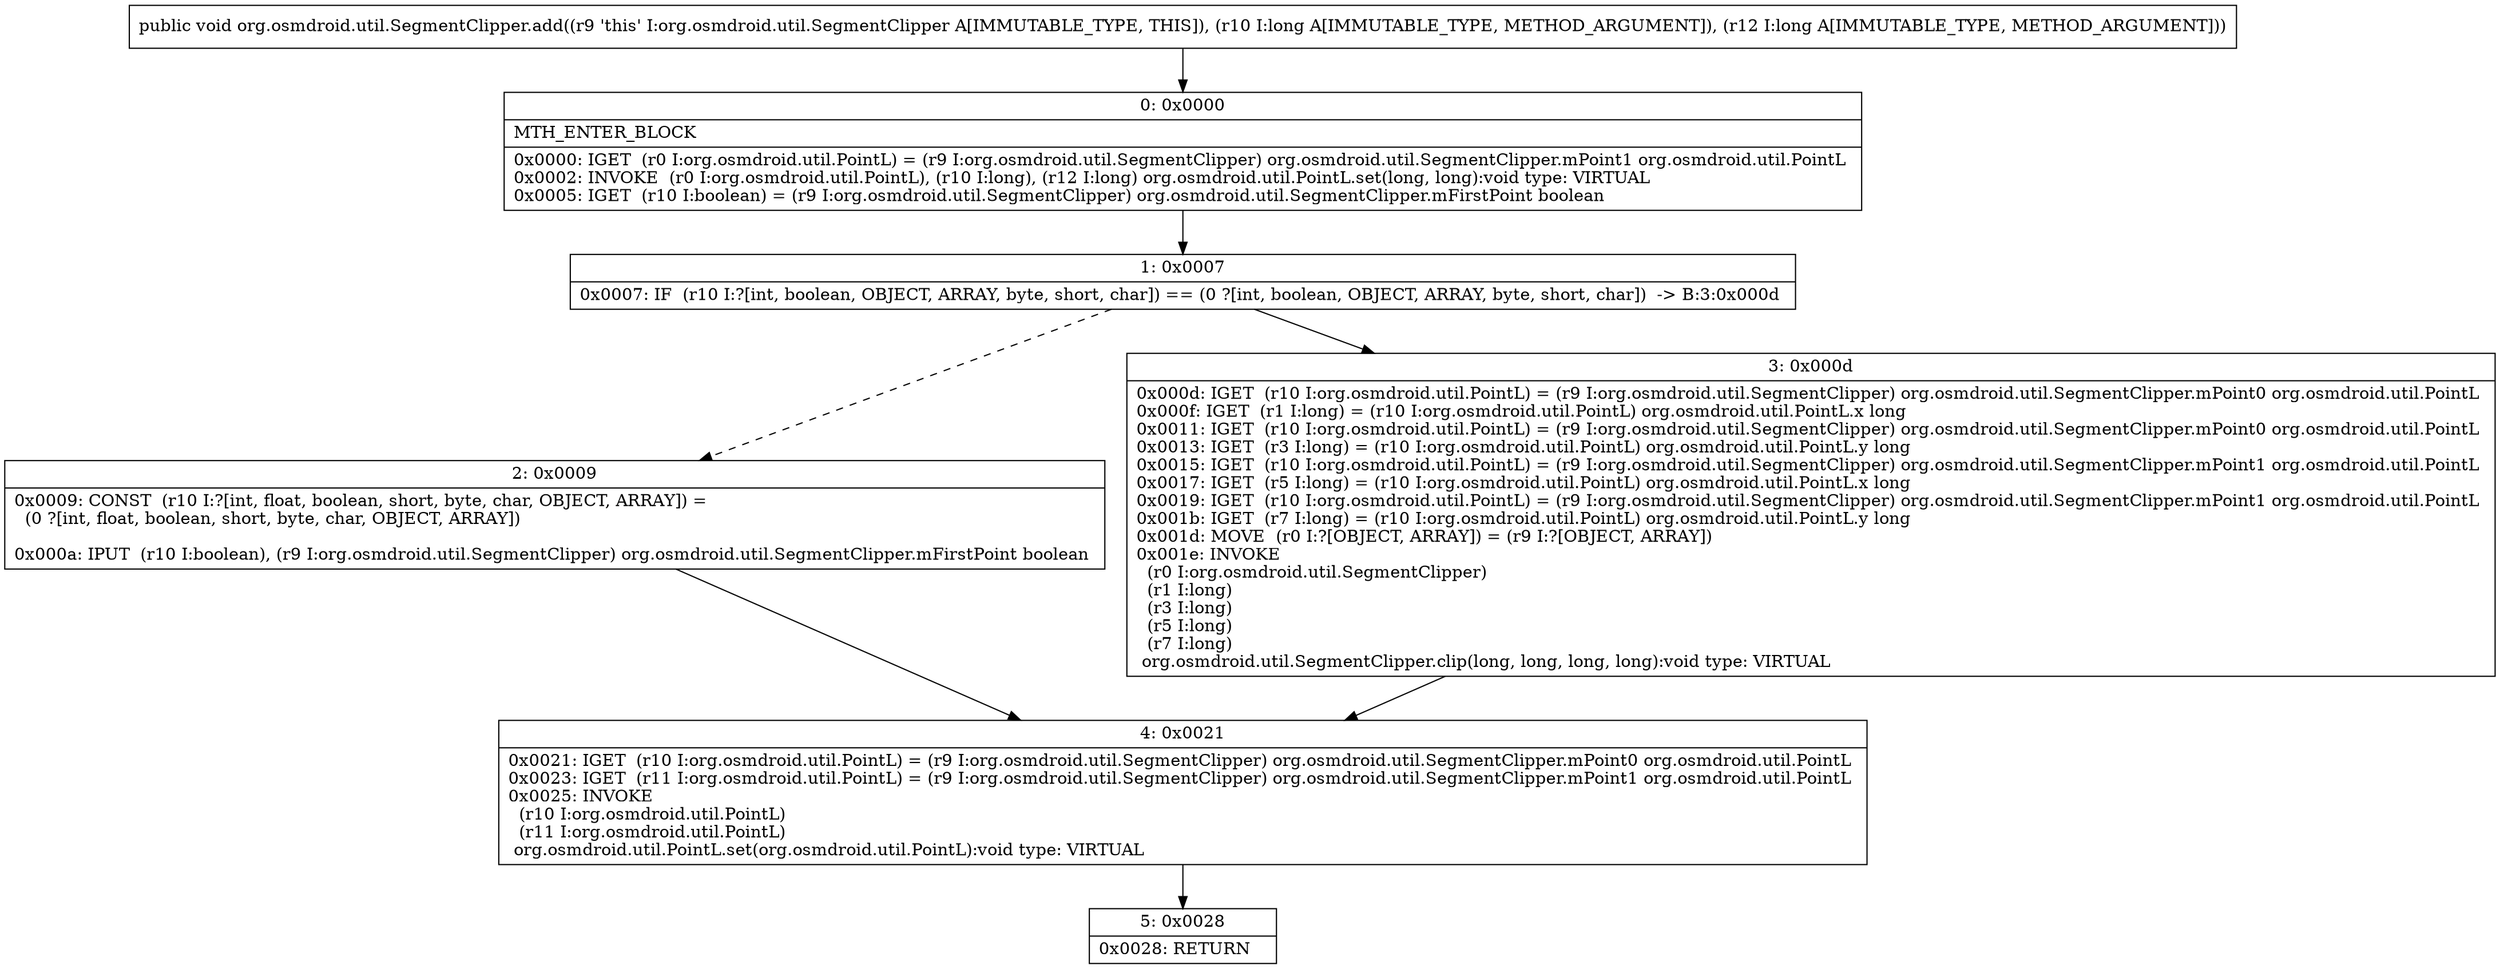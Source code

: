digraph "CFG fororg.osmdroid.util.SegmentClipper.add(JJ)V" {
Node_0 [shape=record,label="{0\:\ 0x0000|MTH_ENTER_BLOCK\l|0x0000: IGET  (r0 I:org.osmdroid.util.PointL) = (r9 I:org.osmdroid.util.SegmentClipper) org.osmdroid.util.SegmentClipper.mPoint1 org.osmdroid.util.PointL \l0x0002: INVOKE  (r0 I:org.osmdroid.util.PointL), (r10 I:long), (r12 I:long) org.osmdroid.util.PointL.set(long, long):void type: VIRTUAL \l0x0005: IGET  (r10 I:boolean) = (r9 I:org.osmdroid.util.SegmentClipper) org.osmdroid.util.SegmentClipper.mFirstPoint boolean \l}"];
Node_1 [shape=record,label="{1\:\ 0x0007|0x0007: IF  (r10 I:?[int, boolean, OBJECT, ARRAY, byte, short, char]) == (0 ?[int, boolean, OBJECT, ARRAY, byte, short, char])  \-\> B:3:0x000d \l}"];
Node_2 [shape=record,label="{2\:\ 0x0009|0x0009: CONST  (r10 I:?[int, float, boolean, short, byte, char, OBJECT, ARRAY]) = \l  (0 ?[int, float, boolean, short, byte, char, OBJECT, ARRAY])\l \l0x000a: IPUT  (r10 I:boolean), (r9 I:org.osmdroid.util.SegmentClipper) org.osmdroid.util.SegmentClipper.mFirstPoint boolean \l}"];
Node_3 [shape=record,label="{3\:\ 0x000d|0x000d: IGET  (r10 I:org.osmdroid.util.PointL) = (r9 I:org.osmdroid.util.SegmentClipper) org.osmdroid.util.SegmentClipper.mPoint0 org.osmdroid.util.PointL \l0x000f: IGET  (r1 I:long) = (r10 I:org.osmdroid.util.PointL) org.osmdroid.util.PointL.x long \l0x0011: IGET  (r10 I:org.osmdroid.util.PointL) = (r9 I:org.osmdroid.util.SegmentClipper) org.osmdroid.util.SegmentClipper.mPoint0 org.osmdroid.util.PointL \l0x0013: IGET  (r3 I:long) = (r10 I:org.osmdroid.util.PointL) org.osmdroid.util.PointL.y long \l0x0015: IGET  (r10 I:org.osmdroid.util.PointL) = (r9 I:org.osmdroid.util.SegmentClipper) org.osmdroid.util.SegmentClipper.mPoint1 org.osmdroid.util.PointL \l0x0017: IGET  (r5 I:long) = (r10 I:org.osmdroid.util.PointL) org.osmdroid.util.PointL.x long \l0x0019: IGET  (r10 I:org.osmdroid.util.PointL) = (r9 I:org.osmdroid.util.SegmentClipper) org.osmdroid.util.SegmentClipper.mPoint1 org.osmdroid.util.PointL \l0x001b: IGET  (r7 I:long) = (r10 I:org.osmdroid.util.PointL) org.osmdroid.util.PointL.y long \l0x001d: MOVE  (r0 I:?[OBJECT, ARRAY]) = (r9 I:?[OBJECT, ARRAY]) \l0x001e: INVOKE  \l  (r0 I:org.osmdroid.util.SegmentClipper)\l  (r1 I:long)\l  (r3 I:long)\l  (r5 I:long)\l  (r7 I:long)\l org.osmdroid.util.SegmentClipper.clip(long, long, long, long):void type: VIRTUAL \l}"];
Node_4 [shape=record,label="{4\:\ 0x0021|0x0021: IGET  (r10 I:org.osmdroid.util.PointL) = (r9 I:org.osmdroid.util.SegmentClipper) org.osmdroid.util.SegmentClipper.mPoint0 org.osmdroid.util.PointL \l0x0023: IGET  (r11 I:org.osmdroid.util.PointL) = (r9 I:org.osmdroid.util.SegmentClipper) org.osmdroid.util.SegmentClipper.mPoint1 org.osmdroid.util.PointL \l0x0025: INVOKE  \l  (r10 I:org.osmdroid.util.PointL)\l  (r11 I:org.osmdroid.util.PointL)\l org.osmdroid.util.PointL.set(org.osmdroid.util.PointL):void type: VIRTUAL \l}"];
Node_5 [shape=record,label="{5\:\ 0x0028|0x0028: RETURN   \l}"];
MethodNode[shape=record,label="{public void org.osmdroid.util.SegmentClipper.add((r9 'this' I:org.osmdroid.util.SegmentClipper A[IMMUTABLE_TYPE, THIS]), (r10 I:long A[IMMUTABLE_TYPE, METHOD_ARGUMENT]), (r12 I:long A[IMMUTABLE_TYPE, METHOD_ARGUMENT])) }"];
MethodNode -> Node_0;
Node_0 -> Node_1;
Node_1 -> Node_2[style=dashed];
Node_1 -> Node_3;
Node_2 -> Node_4;
Node_3 -> Node_4;
Node_4 -> Node_5;
}


